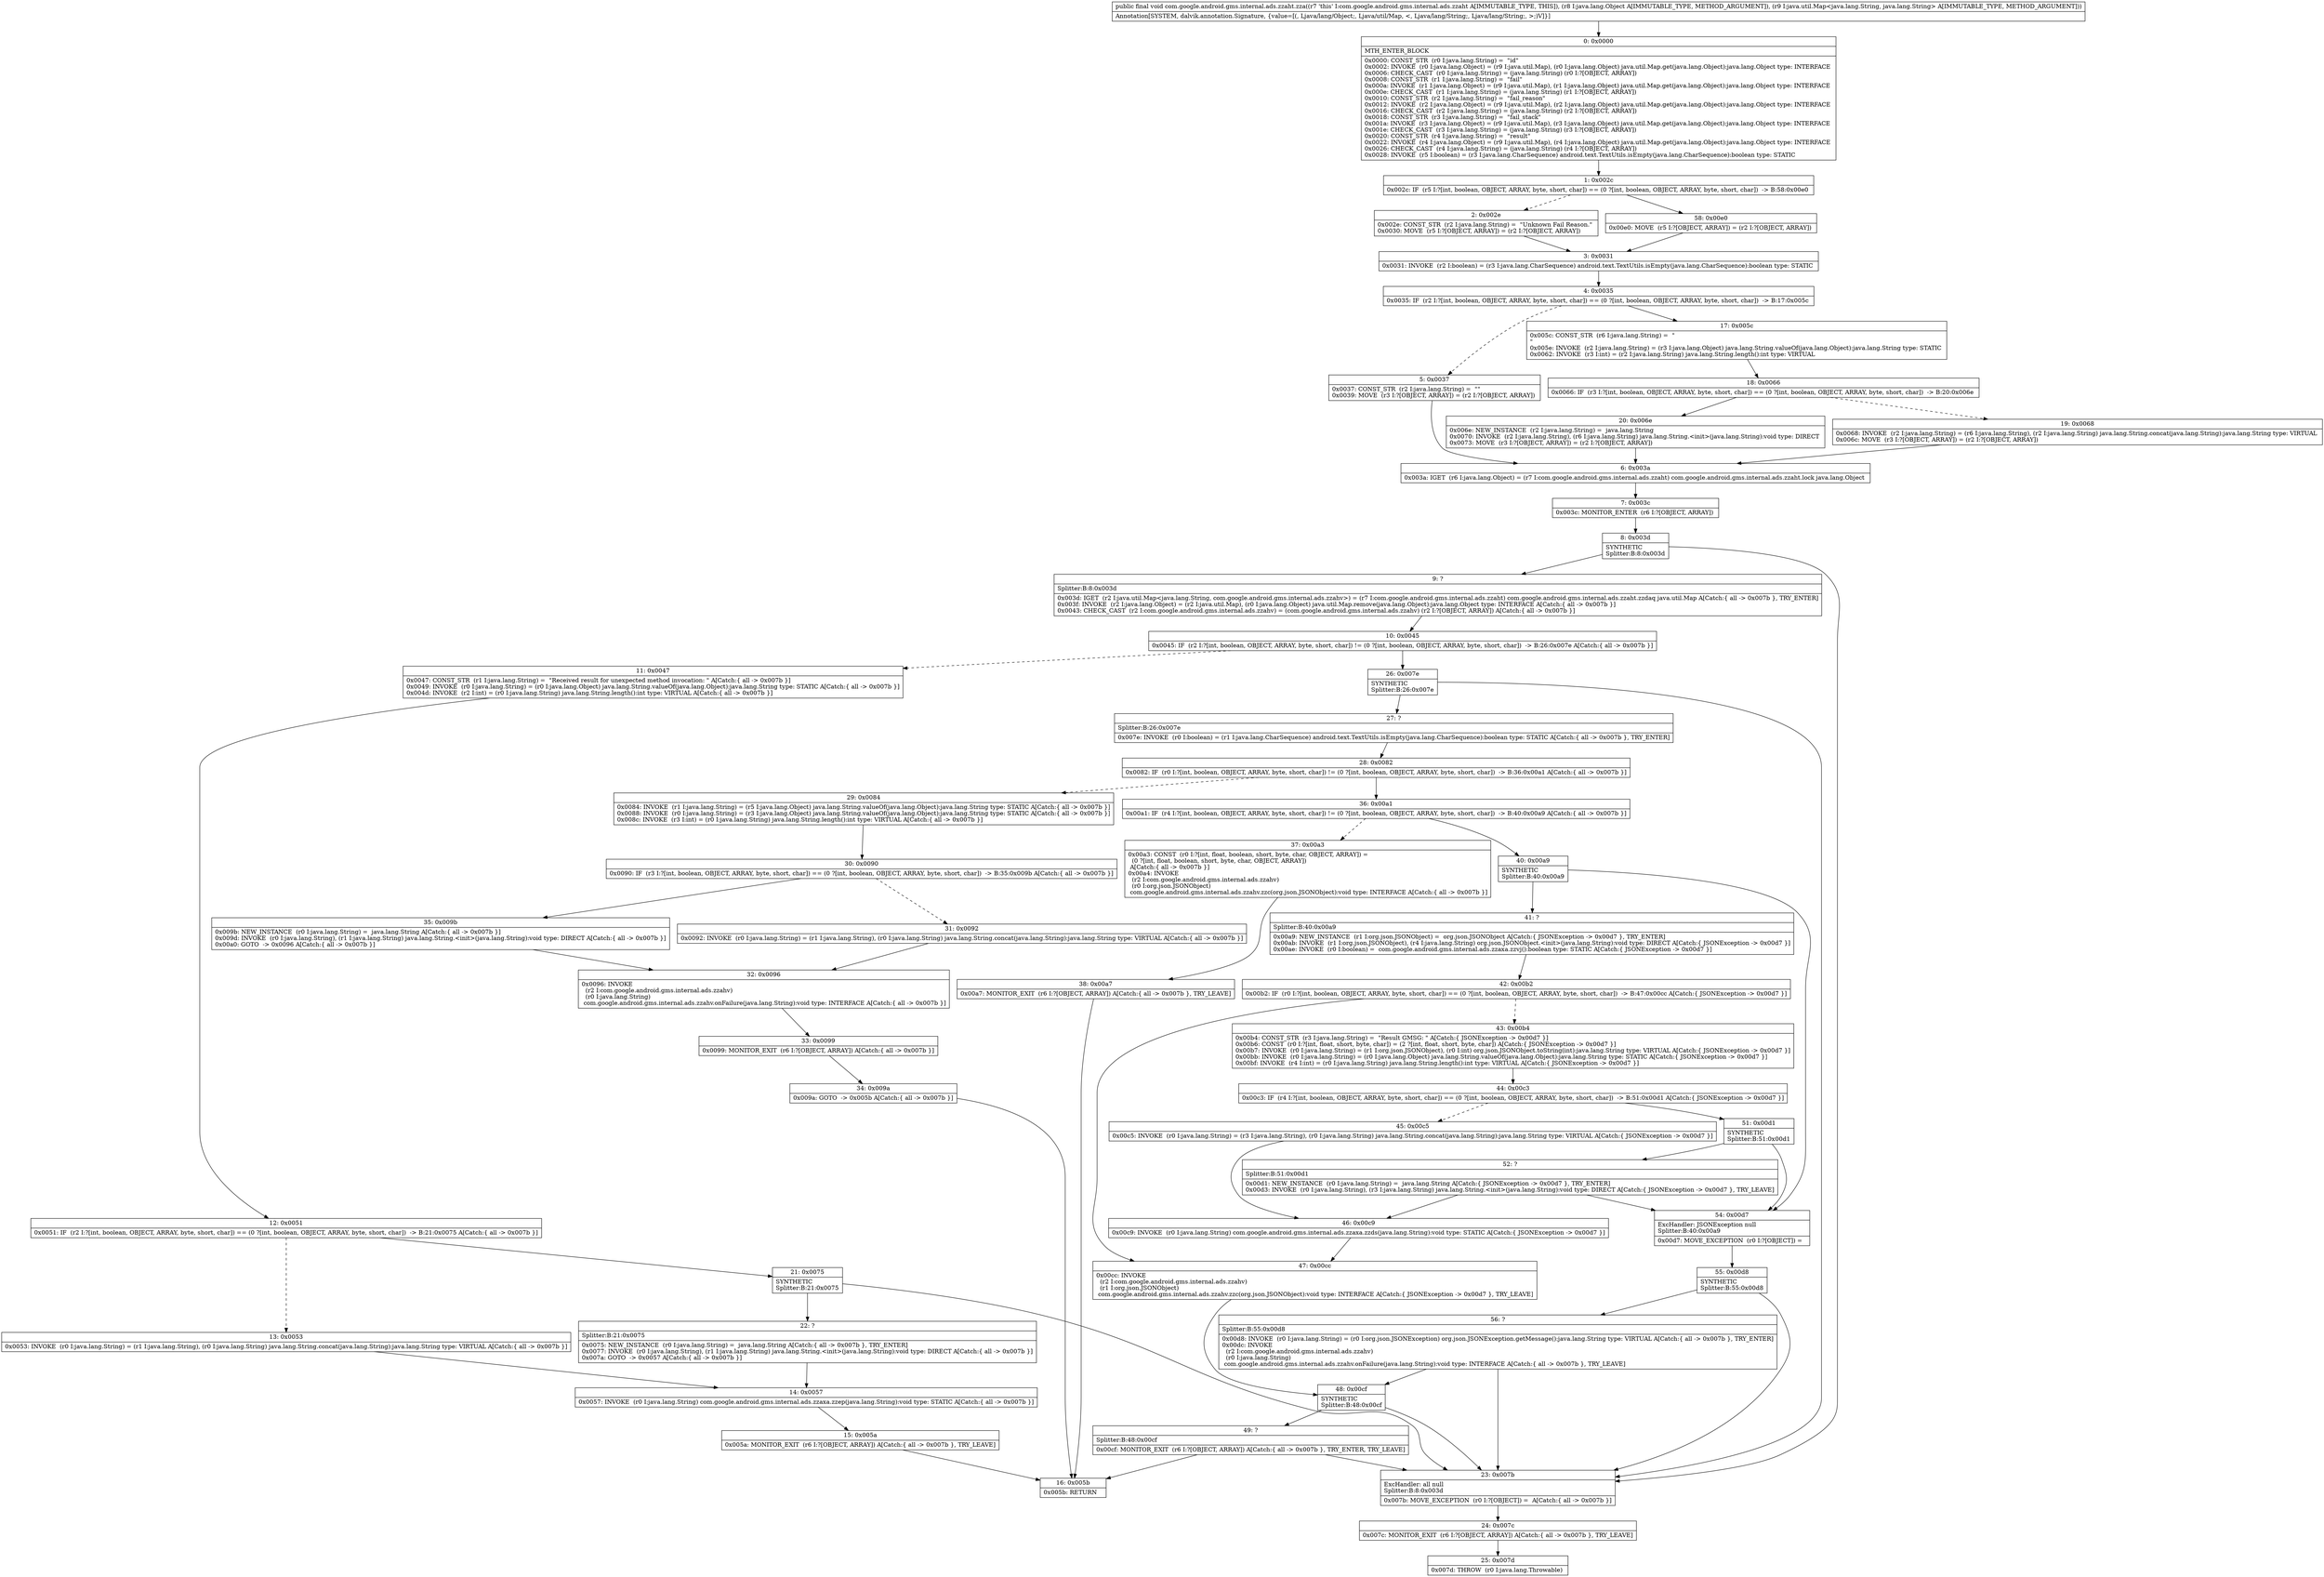 digraph "CFG forcom.google.android.gms.internal.ads.zzaht.zza(Ljava\/lang\/Object;Ljava\/util\/Map;)V" {
Node_0 [shape=record,label="{0\:\ 0x0000|MTH_ENTER_BLOCK\l|0x0000: CONST_STR  (r0 I:java.lang.String) =  \"id\" \l0x0002: INVOKE  (r0 I:java.lang.Object) = (r9 I:java.util.Map), (r0 I:java.lang.Object) java.util.Map.get(java.lang.Object):java.lang.Object type: INTERFACE \l0x0006: CHECK_CAST  (r0 I:java.lang.String) = (java.lang.String) (r0 I:?[OBJECT, ARRAY]) \l0x0008: CONST_STR  (r1 I:java.lang.String) =  \"fail\" \l0x000a: INVOKE  (r1 I:java.lang.Object) = (r9 I:java.util.Map), (r1 I:java.lang.Object) java.util.Map.get(java.lang.Object):java.lang.Object type: INTERFACE \l0x000e: CHECK_CAST  (r1 I:java.lang.String) = (java.lang.String) (r1 I:?[OBJECT, ARRAY]) \l0x0010: CONST_STR  (r2 I:java.lang.String) =  \"fail_reason\" \l0x0012: INVOKE  (r2 I:java.lang.Object) = (r9 I:java.util.Map), (r2 I:java.lang.Object) java.util.Map.get(java.lang.Object):java.lang.Object type: INTERFACE \l0x0016: CHECK_CAST  (r2 I:java.lang.String) = (java.lang.String) (r2 I:?[OBJECT, ARRAY]) \l0x0018: CONST_STR  (r3 I:java.lang.String) =  \"fail_stack\" \l0x001a: INVOKE  (r3 I:java.lang.Object) = (r9 I:java.util.Map), (r3 I:java.lang.Object) java.util.Map.get(java.lang.Object):java.lang.Object type: INTERFACE \l0x001e: CHECK_CAST  (r3 I:java.lang.String) = (java.lang.String) (r3 I:?[OBJECT, ARRAY]) \l0x0020: CONST_STR  (r4 I:java.lang.String) =  \"result\" \l0x0022: INVOKE  (r4 I:java.lang.Object) = (r9 I:java.util.Map), (r4 I:java.lang.Object) java.util.Map.get(java.lang.Object):java.lang.Object type: INTERFACE \l0x0026: CHECK_CAST  (r4 I:java.lang.String) = (java.lang.String) (r4 I:?[OBJECT, ARRAY]) \l0x0028: INVOKE  (r5 I:boolean) = (r3 I:java.lang.CharSequence) android.text.TextUtils.isEmpty(java.lang.CharSequence):boolean type: STATIC \l}"];
Node_1 [shape=record,label="{1\:\ 0x002c|0x002c: IF  (r5 I:?[int, boolean, OBJECT, ARRAY, byte, short, char]) == (0 ?[int, boolean, OBJECT, ARRAY, byte, short, char])  \-\> B:58:0x00e0 \l}"];
Node_2 [shape=record,label="{2\:\ 0x002e|0x002e: CONST_STR  (r2 I:java.lang.String) =  \"Unknown Fail Reason.\" \l0x0030: MOVE  (r5 I:?[OBJECT, ARRAY]) = (r2 I:?[OBJECT, ARRAY]) \l}"];
Node_3 [shape=record,label="{3\:\ 0x0031|0x0031: INVOKE  (r2 I:boolean) = (r3 I:java.lang.CharSequence) android.text.TextUtils.isEmpty(java.lang.CharSequence):boolean type: STATIC \l}"];
Node_4 [shape=record,label="{4\:\ 0x0035|0x0035: IF  (r2 I:?[int, boolean, OBJECT, ARRAY, byte, short, char]) == (0 ?[int, boolean, OBJECT, ARRAY, byte, short, char])  \-\> B:17:0x005c \l}"];
Node_5 [shape=record,label="{5\:\ 0x0037|0x0037: CONST_STR  (r2 I:java.lang.String) =  \"\" \l0x0039: MOVE  (r3 I:?[OBJECT, ARRAY]) = (r2 I:?[OBJECT, ARRAY]) \l}"];
Node_6 [shape=record,label="{6\:\ 0x003a|0x003a: IGET  (r6 I:java.lang.Object) = (r7 I:com.google.android.gms.internal.ads.zzaht) com.google.android.gms.internal.ads.zzaht.lock java.lang.Object \l}"];
Node_7 [shape=record,label="{7\:\ 0x003c|0x003c: MONITOR_ENTER  (r6 I:?[OBJECT, ARRAY]) \l}"];
Node_8 [shape=record,label="{8\:\ 0x003d|SYNTHETIC\lSplitter:B:8:0x003d\l}"];
Node_9 [shape=record,label="{9\:\ ?|Splitter:B:8:0x003d\l|0x003d: IGET  (r2 I:java.util.Map\<java.lang.String, com.google.android.gms.internal.ads.zzahv\>) = (r7 I:com.google.android.gms.internal.ads.zzaht) com.google.android.gms.internal.ads.zzaht.zzdaq java.util.Map A[Catch:\{ all \-\> 0x007b \}, TRY_ENTER]\l0x003f: INVOKE  (r2 I:java.lang.Object) = (r2 I:java.util.Map), (r0 I:java.lang.Object) java.util.Map.remove(java.lang.Object):java.lang.Object type: INTERFACE A[Catch:\{ all \-\> 0x007b \}]\l0x0043: CHECK_CAST  (r2 I:com.google.android.gms.internal.ads.zzahv) = (com.google.android.gms.internal.ads.zzahv) (r2 I:?[OBJECT, ARRAY]) A[Catch:\{ all \-\> 0x007b \}]\l}"];
Node_10 [shape=record,label="{10\:\ 0x0045|0x0045: IF  (r2 I:?[int, boolean, OBJECT, ARRAY, byte, short, char]) != (0 ?[int, boolean, OBJECT, ARRAY, byte, short, char])  \-\> B:26:0x007e A[Catch:\{ all \-\> 0x007b \}]\l}"];
Node_11 [shape=record,label="{11\:\ 0x0047|0x0047: CONST_STR  (r1 I:java.lang.String) =  \"Received result for unexpected method invocation: \" A[Catch:\{ all \-\> 0x007b \}]\l0x0049: INVOKE  (r0 I:java.lang.String) = (r0 I:java.lang.Object) java.lang.String.valueOf(java.lang.Object):java.lang.String type: STATIC A[Catch:\{ all \-\> 0x007b \}]\l0x004d: INVOKE  (r2 I:int) = (r0 I:java.lang.String) java.lang.String.length():int type: VIRTUAL A[Catch:\{ all \-\> 0x007b \}]\l}"];
Node_12 [shape=record,label="{12\:\ 0x0051|0x0051: IF  (r2 I:?[int, boolean, OBJECT, ARRAY, byte, short, char]) == (0 ?[int, boolean, OBJECT, ARRAY, byte, short, char])  \-\> B:21:0x0075 A[Catch:\{ all \-\> 0x007b \}]\l}"];
Node_13 [shape=record,label="{13\:\ 0x0053|0x0053: INVOKE  (r0 I:java.lang.String) = (r1 I:java.lang.String), (r0 I:java.lang.String) java.lang.String.concat(java.lang.String):java.lang.String type: VIRTUAL A[Catch:\{ all \-\> 0x007b \}]\l}"];
Node_14 [shape=record,label="{14\:\ 0x0057|0x0057: INVOKE  (r0 I:java.lang.String) com.google.android.gms.internal.ads.zzaxa.zzep(java.lang.String):void type: STATIC A[Catch:\{ all \-\> 0x007b \}]\l}"];
Node_15 [shape=record,label="{15\:\ 0x005a|0x005a: MONITOR_EXIT  (r6 I:?[OBJECT, ARRAY]) A[Catch:\{ all \-\> 0x007b \}, TRY_LEAVE]\l}"];
Node_16 [shape=record,label="{16\:\ 0x005b|0x005b: RETURN   \l}"];
Node_17 [shape=record,label="{17\:\ 0x005c|0x005c: CONST_STR  (r6 I:java.lang.String) =  \"\l\" \l0x005e: INVOKE  (r2 I:java.lang.String) = (r3 I:java.lang.Object) java.lang.String.valueOf(java.lang.Object):java.lang.String type: STATIC \l0x0062: INVOKE  (r3 I:int) = (r2 I:java.lang.String) java.lang.String.length():int type: VIRTUAL \l}"];
Node_18 [shape=record,label="{18\:\ 0x0066|0x0066: IF  (r3 I:?[int, boolean, OBJECT, ARRAY, byte, short, char]) == (0 ?[int, boolean, OBJECT, ARRAY, byte, short, char])  \-\> B:20:0x006e \l}"];
Node_19 [shape=record,label="{19\:\ 0x0068|0x0068: INVOKE  (r2 I:java.lang.String) = (r6 I:java.lang.String), (r2 I:java.lang.String) java.lang.String.concat(java.lang.String):java.lang.String type: VIRTUAL \l0x006c: MOVE  (r3 I:?[OBJECT, ARRAY]) = (r2 I:?[OBJECT, ARRAY]) \l}"];
Node_20 [shape=record,label="{20\:\ 0x006e|0x006e: NEW_INSTANCE  (r2 I:java.lang.String) =  java.lang.String \l0x0070: INVOKE  (r2 I:java.lang.String), (r6 I:java.lang.String) java.lang.String.\<init\>(java.lang.String):void type: DIRECT \l0x0073: MOVE  (r3 I:?[OBJECT, ARRAY]) = (r2 I:?[OBJECT, ARRAY]) \l}"];
Node_21 [shape=record,label="{21\:\ 0x0075|SYNTHETIC\lSplitter:B:21:0x0075\l}"];
Node_22 [shape=record,label="{22\:\ ?|Splitter:B:21:0x0075\l|0x0075: NEW_INSTANCE  (r0 I:java.lang.String) =  java.lang.String A[Catch:\{ all \-\> 0x007b \}, TRY_ENTER]\l0x0077: INVOKE  (r0 I:java.lang.String), (r1 I:java.lang.String) java.lang.String.\<init\>(java.lang.String):void type: DIRECT A[Catch:\{ all \-\> 0x007b \}]\l0x007a: GOTO  \-\> 0x0057 A[Catch:\{ all \-\> 0x007b \}]\l}"];
Node_23 [shape=record,label="{23\:\ 0x007b|ExcHandler: all null\lSplitter:B:8:0x003d\l|0x007b: MOVE_EXCEPTION  (r0 I:?[OBJECT]) =  A[Catch:\{ all \-\> 0x007b \}]\l}"];
Node_24 [shape=record,label="{24\:\ 0x007c|0x007c: MONITOR_EXIT  (r6 I:?[OBJECT, ARRAY]) A[Catch:\{ all \-\> 0x007b \}, TRY_LEAVE]\l}"];
Node_25 [shape=record,label="{25\:\ 0x007d|0x007d: THROW  (r0 I:java.lang.Throwable) \l}"];
Node_26 [shape=record,label="{26\:\ 0x007e|SYNTHETIC\lSplitter:B:26:0x007e\l}"];
Node_27 [shape=record,label="{27\:\ ?|Splitter:B:26:0x007e\l|0x007e: INVOKE  (r0 I:boolean) = (r1 I:java.lang.CharSequence) android.text.TextUtils.isEmpty(java.lang.CharSequence):boolean type: STATIC A[Catch:\{ all \-\> 0x007b \}, TRY_ENTER]\l}"];
Node_28 [shape=record,label="{28\:\ 0x0082|0x0082: IF  (r0 I:?[int, boolean, OBJECT, ARRAY, byte, short, char]) != (0 ?[int, boolean, OBJECT, ARRAY, byte, short, char])  \-\> B:36:0x00a1 A[Catch:\{ all \-\> 0x007b \}]\l}"];
Node_29 [shape=record,label="{29\:\ 0x0084|0x0084: INVOKE  (r1 I:java.lang.String) = (r5 I:java.lang.Object) java.lang.String.valueOf(java.lang.Object):java.lang.String type: STATIC A[Catch:\{ all \-\> 0x007b \}]\l0x0088: INVOKE  (r0 I:java.lang.String) = (r3 I:java.lang.Object) java.lang.String.valueOf(java.lang.Object):java.lang.String type: STATIC A[Catch:\{ all \-\> 0x007b \}]\l0x008c: INVOKE  (r3 I:int) = (r0 I:java.lang.String) java.lang.String.length():int type: VIRTUAL A[Catch:\{ all \-\> 0x007b \}]\l}"];
Node_30 [shape=record,label="{30\:\ 0x0090|0x0090: IF  (r3 I:?[int, boolean, OBJECT, ARRAY, byte, short, char]) == (0 ?[int, boolean, OBJECT, ARRAY, byte, short, char])  \-\> B:35:0x009b A[Catch:\{ all \-\> 0x007b \}]\l}"];
Node_31 [shape=record,label="{31\:\ 0x0092|0x0092: INVOKE  (r0 I:java.lang.String) = (r1 I:java.lang.String), (r0 I:java.lang.String) java.lang.String.concat(java.lang.String):java.lang.String type: VIRTUAL A[Catch:\{ all \-\> 0x007b \}]\l}"];
Node_32 [shape=record,label="{32\:\ 0x0096|0x0096: INVOKE  \l  (r2 I:com.google.android.gms.internal.ads.zzahv)\l  (r0 I:java.lang.String)\l com.google.android.gms.internal.ads.zzahv.onFailure(java.lang.String):void type: INTERFACE A[Catch:\{ all \-\> 0x007b \}]\l}"];
Node_33 [shape=record,label="{33\:\ 0x0099|0x0099: MONITOR_EXIT  (r6 I:?[OBJECT, ARRAY]) A[Catch:\{ all \-\> 0x007b \}]\l}"];
Node_34 [shape=record,label="{34\:\ 0x009a|0x009a: GOTO  \-\> 0x005b A[Catch:\{ all \-\> 0x007b \}]\l}"];
Node_35 [shape=record,label="{35\:\ 0x009b|0x009b: NEW_INSTANCE  (r0 I:java.lang.String) =  java.lang.String A[Catch:\{ all \-\> 0x007b \}]\l0x009d: INVOKE  (r0 I:java.lang.String), (r1 I:java.lang.String) java.lang.String.\<init\>(java.lang.String):void type: DIRECT A[Catch:\{ all \-\> 0x007b \}]\l0x00a0: GOTO  \-\> 0x0096 A[Catch:\{ all \-\> 0x007b \}]\l}"];
Node_36 [shape=record,label="{36\:\ 0x00a1|0x00a1: IF  (r4 I:?[int, boolean, OBJECT, ARRAY, byte, short, char]) != (0 ?[int, boolean, OBJECT, ARRAY, byte, short, char])  \-\> B:40:0x00a9 A[Catch:\{ all \-\> 0x007b \}]\l}"];
Node_37 [shape=record,label="{37\:\ 0x00a3|0x00a3: CONST  (r0 I:?[int, float, boolean, short, byte, char, OBJECT, ARRAY]) = \l  (0 ?[int, float, boolean, short, byte, char, OBJECT, ARRAY])\l A[Catch:\{ all \-\> 0x007b \}]\l0x00a4: INVOKE  \l  (r2 I:com.google.android.gms.internal.ads.zzahv)\l  (r0 I:org.json.JSONObject)\l com.google.android.gms.internal.ads.zzahv.zzc(org.json.JSONObject):void type: INTERFACE A[Catch:\{ all \-\> 0x007b \}]\l}"];
Node_38 [shape=record,label="{38\:\ 0x00a7|0x00a7: MONITOR_EXIT  (r6 I:?[OBJECT, ARRAY]) A[Catch:\{ all \-\> 0x007b \}, TRY_LEAVE]\l}"];
Node_40 [shape=record,label="{40\:\ 0x00a9|SYNTHETIC\lSplitter:B:40:0x00a9\l}"];
Node_41 [shape=record,label="{41\:\ ?|Splitter:B:40:0x00a9\l|0x00a9: NEW_INSTANCE  (r1 I:org.json.JSONObject) =  org.json.JSONObject A[Catch:\{ JSONException \-\> 0x00d7 \}, TRY_ENTER]\l0x00ab: INVOKE  (r1 I:org.json.JSONObject), (r4 I:java.lang.String) org.json.JSONObject.\<init\>(java.lang.String):void type: DIRECT A[Catch:\{ JSONException \-\> 0x00d7 \}]\l0x00ae: INVOKE  (r0 I:boolean) =  com.google.android.gms.internal.ads.zzaxa.zzvj():boolean type: STATIC A[Catch:\{ JSONException \-\> 0x00d7 \}]\l}"];
Node_42 [shape=record,label="{42\:\ 0x00b2|0x00b2: IF  (r0 I:?[int, boolean, OBJECT, ARRAY, byte, short, char]) == (0 ?[int, boolean, OBJECT, ARRAY, byte, short, char])  \-\> B:47:0x00cc A[Catch:\{ JSONException \-\> 0x00d7 \}]\l}"];
Node_43 [shape=record,label="{43\:\ 0x00b4|0x00b4: CONST_STR  (r3 I:java.lang.String) =  \"Result GMSG: \" A[Catch:\{ JSONException \-\> 0x00d7 \}]\l0x00b6: CONST  (r0 I:?[int, float, short, byte, char]) = (2 ?[int, float, short, byte, char]) A[Catch:\{ JSONException \-\> 0x00d7 \}]\l0x00b7: INVOKE  (r0 I:java.lang.String) = (r1 I:org.json.JSONObject), (r0 I:int) org.json.JSONObject.toString(int):java.lang.String type: VIRTUAL A[Catch:\{ JSONException \-\> 0x00d7 \}]\l0x00bb: INVOKE  (r0 I:java.lang.String) = (r0 I:java.lang.Object) java.lang.String.valueOf(java.lang.Object):java.lang.String type: STATIC A[Catch:\{ JSONException \-\> 0x00d7 \}]\l0x00bf: INVOKE  (r4 I:int) = (r0 I:java.lang.String) java.lang.String.length():int type: VIRTUAL A[Catch:\{ JSONException \-\> 0x00d7 \}]\l}"];
Node_44 [shape=record,label="{44\:\ 0x00c3|0x00c3: IF  (r4 I:?[int, boolean, OBJECT, ARRAY, byte, short, char]) == (0 ?[int, boolean, OBJECT, ARRAY, byte, short, char])  \-\> B:51:0x00d1 A[Catch:\{ JSONException \-\> 0x00d7 \}]\l}"];
Node_45 [shape=record,label="{45\:\ 0x00c5|0x00c5: INVOKE  (r0 I:java.lang.String) = (r3 I:java.lang.String), (r0 I:java.lang.String) java.lang.String.concat(java.lang.String):java.lang.String type: VIRTUAL A[Catch:\{ JSONException \-\> 0x00d7 \}]\l}"];
Node_46 [shape=record,label="{46\:\ 0x00c9|0x00c9: INVOKE  (r0 I:java.lang.String) com.google.android.gms.internal.ads.zzaxa.zzds(java.lang.String):void type: STATIC A[Catch:\{ JSONException \-\> 0x00d7 \}]\l}"];
Node_47 [shape=record,label="{47\:\ 0x00cc|0x00cc: INVOKE  \l  (r2 I:com.google.android.gms.internal.ads.zzahv)\l  (r1 I:org.json.JSONObject)\l com.google.android.gms.internal.ads.zzahv.zzc(org.json.JSONObject):void type: INTERFACE A[Catch:\{ JSONException \-\> 0x00d7 \}, TRY_LEAVE]\l}"];
Node_48 [shape=record,label="{48\:\ 0x00cf|SYNTHETIC\lSplitter:B:48:0x00cf\l}"];
Node_49 [shape=record,label="{49\:\ ?|Splitter:B:48:0x00cf\l|0x00cf: MONITOR_EXIT  (r6 I:?[OBJECT, ARRAY]) A[Catch:\{ all \-\> 0x007b \}, TRY_ENTER, TRY_LEAVE]\l}"];
Node_51 [shape=record,label="{51\:\ 0x00d1|SYNTHETIC\lSplitter:B:51:0x00d1\l}"];
Node_52 [shape=record,label="{52\:\ ?|Splitter:B:51:0x00d1\l|0x00d1: NEW_INSTANCE  (r0 I:java.lang.String) =  java.lang.String A[Catch:\{ JSONException \-\> 0x00d7 \}, TRY_ENTER]\l0x00d3: INVOKE  (r0 I:java.lang.String), (r3 I:java.lang.String) java.lang.String.\<init\>(java.lang.String):void type: DIRECT A[Catch:\{ JSONException \-\> 0x00d7 \}, TRY_LEAVE]\l}"];
Node_54 [shape=record,label="{54\:\ 0x00d7|ExcHandler: JSONException null\lSplitter:B:40:0x00a9\l|0x00d7: MOVE_EXCEPTION  (r0 I:?[OBJECT]) =  \l}"];
Node_55 [shape=record,label="{55\:\ 0x00d8|SYNTHETIC\lSplitter:B:55:0x00d8\l}"];
Node_56 [shape=record,label="{56\:\ ?|Splitter:B:55:0x00d8\l|0x00d8: INVOKE  (r0 I:java.lang.String) = (r0 I:org.json.JSONException) org.json.JSONException.getMessage():java.lang.String type: VIRTUAL A[Catch:\{ all \-\> 0x007b \}, TRY_ENTER]\l0x00dc: INVOKE  \l  (r2 I:com.google.android.gms.internal.ads.zzahv)\l  (r0 I:java.lang.String)\l com.google.android.gms.internal.ads.zzahv.onFailure(java.lang.String):void type: INTERFACE A[Catch:\{ all \-\> 0x007b \}, TRY_LEAVE]\l}"];
Node_58 [shape=record,label="{58\:\ 0x00e0|0x00e0: MOVE  (r5 I:?[OBJECT, ARRAY]) = (r2 I:?[OBJECT, ARRAY]) \l}"];
MethodNode[shape=record,label="{public final void com.google.android.gms.internal.ads.zzaht.zza((r7 'this' I:com.google.android.gms.internal.ads.zzaht A[IMMUTABLE_TYPE, THIS]), (r8 I:java.lang.Object A[IMMUTABLE_TYPE, METHOD_ARGUMENT]), (r9 I:java.util.Map\<java.lang.String, java.lang.String\> A[IMMUTABLE_TYPE, METHOD_ARGUMENT]))  | Annotation[SYSTEM, dalvik.annotation.Signature, \{value=[(, Ljava\/lang\/Object;, Ljava\/util\/Map, \<, Ljava\/lang\/String;, Ljava\/lang\/String;, \>;)V]\}]\l}"];
MethodNode -> Node_0;
Node_0 -> Node_1;
Node_1 -> Node_2[style=dashed];
Node_1 -> Node_58;
Node_2 -> Node_3;
Node_3 -> Node_4;
Node_4 -> Node_5[style=dashed];
Node_4 -> Node_17;
Node_5 -> Node_6;
Node_6 -> Node_7;
Node_7 -> Node_8;
Node_8 -> Node_9;
Node_8 -> Node_23;
Node_9 -> Node_10;
Node_10 -> Node_11[style=dashed];
Node_10 -> Node_26;
Node_11 -> Node_12;
Node_12 -> Node_13[style=dashed];
Node_12 -> Node_21;
Node_13 -> Node_14;
Node_14 -> Node_15;
Node_15 -> Node_16;
Node_17 -> Node_18;
Node_18 -> Node_19[style=dashed];
Node_18 -> Node_20;
Node_19 -> Node_6;
Node_20 -> Node_6;
Node_21 -> Node_22;
Node_21 -> Node_23;
Node_22 -> Node_14;
Node_23 -> Node_24;
Node_24 -> Node_25;
Node_26 -> Node_27;
Node_26 -> Node_23;
Node_27 -> Node_28;
Node_28 -> Node_29[style=dashed];
Node_28 -> Node_36;
Node_29 -> Node_30;
Node_30 -> Node_31[style=dashed];
Node_30 -> Node_35;
Node_31 -> Node_32;
Node_32 -> Node_33;
Node_33 -> Node_34;
Node_34 -> Node_16;
Node_35 -> Node_32;
Node_36 -> Node_37[style=dashed];
Node_36 -> Node_40;
Node_37 -> Node_38;
Node_38 -> Node_16;
Node_40 -> Node_41;
Node_40 -> Node_54;
Node_41 -> Node_42;
Node_42 -> Node_43[style=dashed];
Node_42 -> Node_47;
Node_43 -> Node_44;
Node_44 -> Node_45[style=dashed];
Node_44 -> Node_51;
Node_45 -> Node_46;
Node_46 -> Node_47;
Node_47 -> Node_48;
Node_48 -> Node_49;
Node_48 -> Node_23;
Node_49 -> Node_23;
Node_49 -> Node_16;
Node_51 -> Node_52;
Node_51 -> Node_54;
Node_52 -> Node_54;
Node_52 -> Node_46;
Node_54 -> Node_55;
Node_55 -> Node_56;
Node_55 -> Node_23;
Node_56 -> Node_23;
Node_56 -> Node_48;
Node_58 -> Node_3;
}

